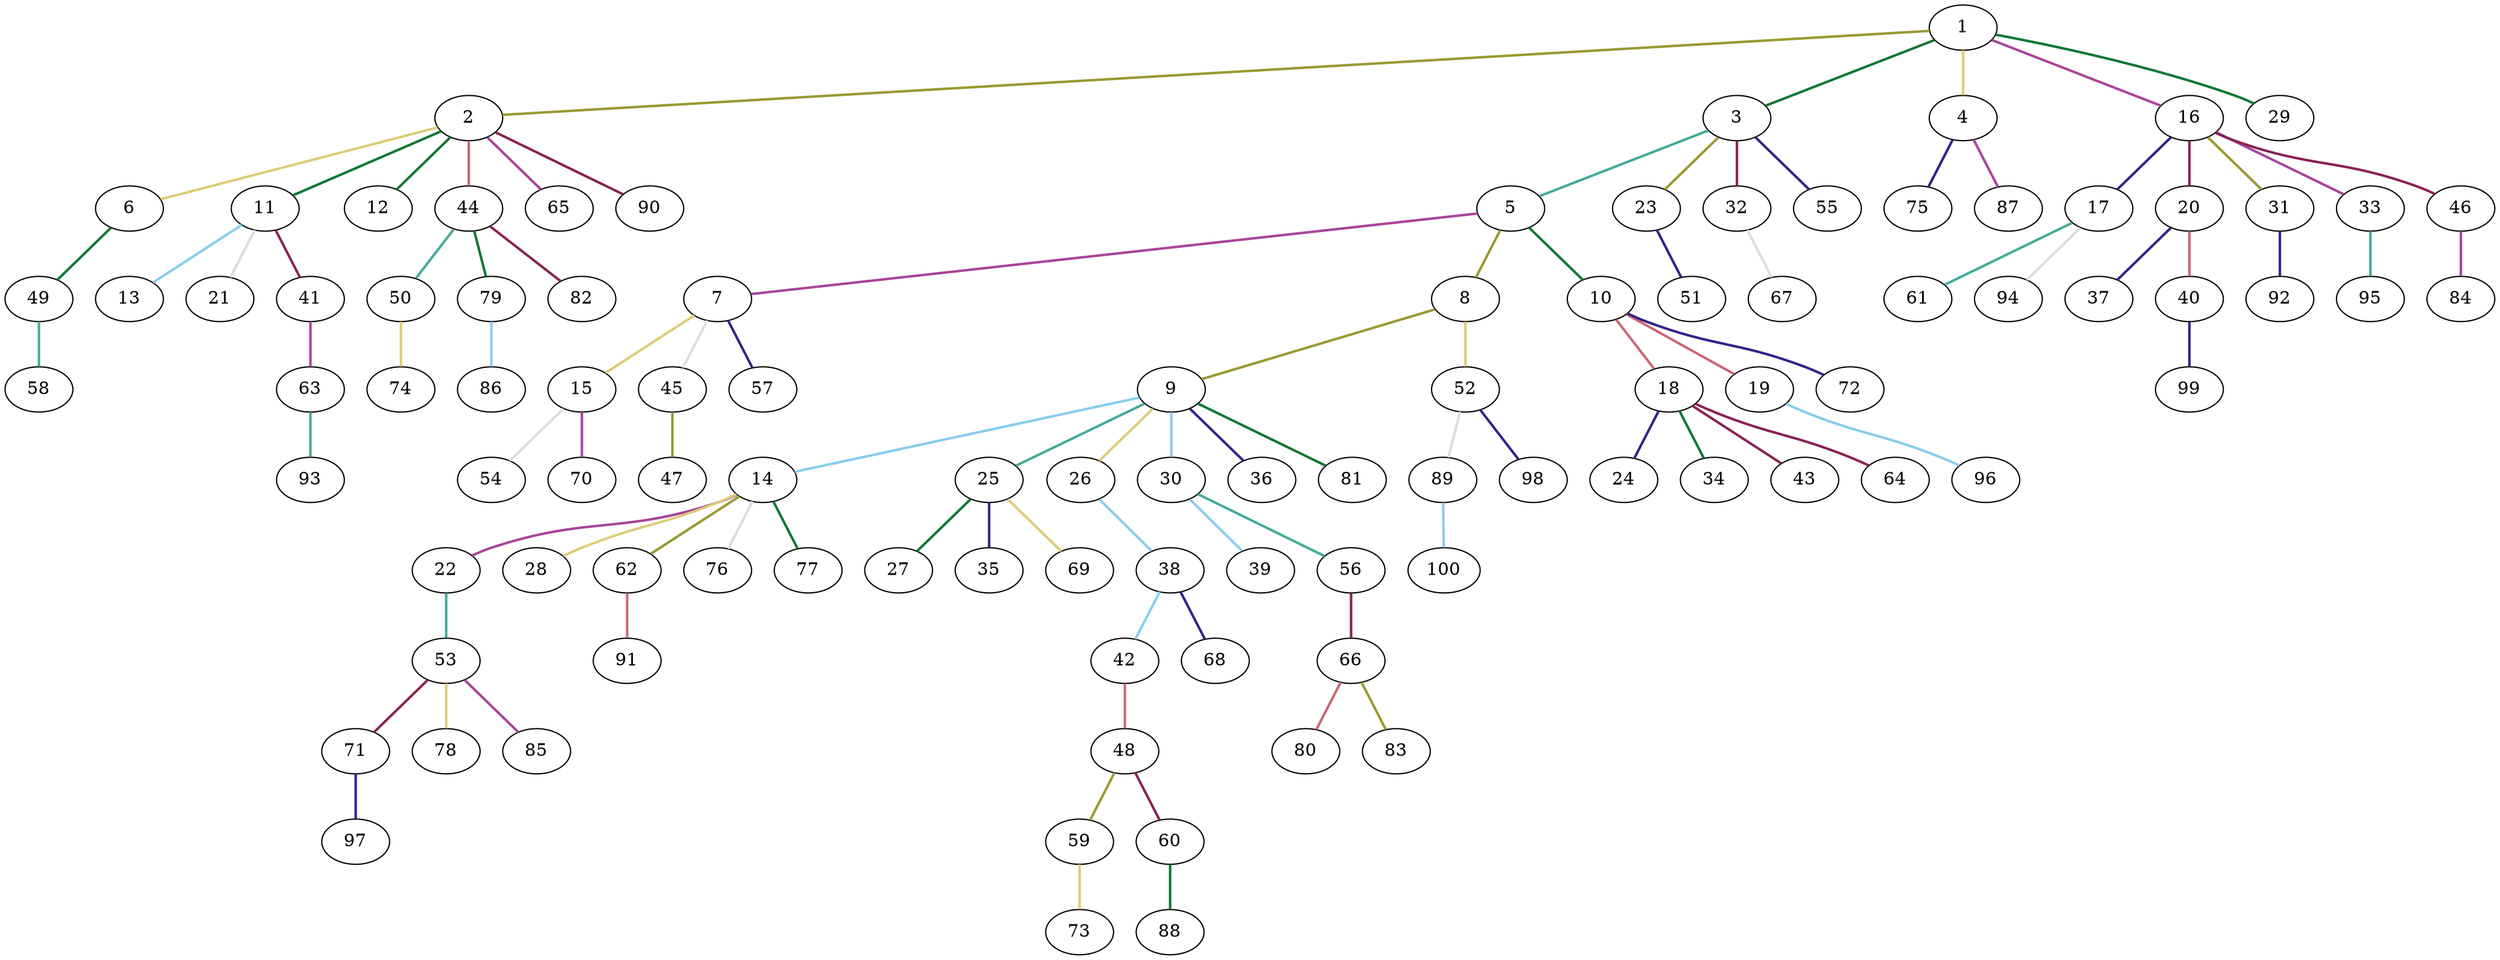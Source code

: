 graph {
	graph [rankdir=BT]
	1
	2
	2 -- 1 [color="#999933" style=bold]
	3
	3 -- 1 [color="#117733" style=bold]
	4
	4 -- 1 [color="#DDCC77" style=bold]
	5
	5 -- 3 [color="#44AA99" style=bold]
	6
	6 -- 2 [color="#DDCC77" style=bold]
	7
	7 -- 5 [color="#AA4499" style=bold]
	8
	8 -- 5 [color="#999933" style=bold]
	9
	9 -- 8 [color="#999933" style=bold]
	10
	10 -- 5 [color="#117733" style=bold]
	11
	11 -- 2 [color="#117733" style=bold]
	12
	12 -- 2 [color="#117733" style=bold]
	13
	13 -- 11 [color="#88CCEE" style=bold]
	14
	14 -- 9 [color="#88CCEE" style=bold]
	15
	15 -- 7 [color="#DDCC77" style=bold]
	16
	16 -- 1 [color="#AA4499" style=bold]
	17
	17 -- 16 [color="#332288" style=bold]
	18
	18 -- 10 [color="#CC6677" style=bold]
	19
	19 -- 10 [color="#CC6677" style=bold]
	20
	20 -- 16 [color="#882255" style=bold]
	21
	21 -- 11 [color="#DDDDDD" style=bold]
	22
	22 -- 14 [color="#AA4499" style=bold]
	23
	23 -- 3 [color="#999933" style=bold]
	24
	24 -- 18 [color="#332288" style=bold]
	25
	25 -- 9 [color="#44AA99" style=bold]
	26
	26 -- 9 [color="#DDCC77" style=bold]
	27
	27 -- 25 [color="#117733" style=bold]
	28
	28 -- 14 [color="#DDCC77" style=bold]
	29
	29 -- 1 [color="#117733" style=bold]
	30
	30 -- 9 [color="#88CCEE" style=bold]
	31
	31 -- 16 [color="#999933" style=bold]
	32
	32 -- 3 [color="#882255" style=bold]
	33
	33 -- 16 [color="#AA4499" style=bold]
	34
	34 -- 18 [color="#117733" style=bold]
	35
	35 -- 25 [color="#332288" style=bold]
	36
	36 -- 9 [color="#332288" style=bold]
	37
	37 -- 20 [color="#332288" style=bold]
	38
	38 -- 26 [color="#88CCEE" style=bold]
	39
	39 -- 30 [color="#88CCEE" style=bold]
	40
	40 -- 20 [color="#CC6677" style=bold]
	41
	41 -- 11 [color="#882255" style=bold]
	42
	42 -- 38 [color="#88CCEE" style=bold]
	43
	43 -- 18 [color="#882255" style=bold]
	44
	44 -- 2 [color="#CC6677" style=bold]
	45
	45 -- 7 [color="#DDDDDD" style=bold]
	46
	46 -- 16 [color="#882255" style=bold]
	47
	47 -- 45 [color="#999933" style=bold]
	48
	48 -- 42 [color="#CC6677" style=bold]
	49
	49 -- 6 [color="#117733" style=bold]
	50
	50 -- 44 [color="#44AA99" style=bold]
	51
	51 -- 23 [color="#332288" style=bold]
	52
	52 -- 8 [color="#DDCC77" style=bold]
	53
	53 -- 22 [color="#44AA99" style=bold]
	54
	54 -- 15 [color="#DDDDDD" style=bold]
	55
	55 -- 3 [color="#332288" style=bold]
	56
	56 -- 30 [color="#44AA99" style=bold]
	57
	57 -- 7 [color="#332288" style=bold]
	58
	58 -- 49 [color="#44AA99" style=bold]
	59
	59 -- 48 [color="#999933" style=bold]
	60
	60 -- 48 [color="#882255" style=bold]
	61
	61 -- 17 [color="#44AA99" style=bold]
	62
	62 -- 14 [color="#999933" style=bold]
	63
	63 -- 41 [color="#AA4499" style=bold]
	64
	64 -- 18 [color="#882255" style=bold]
	65
	65 -- 2 [color="#AA4499" style=bold]
	66
	66 -- 56 [color="#882255" style=bold]
	67
	67 -- 32 [color="#DDDDDD" style=bold]
	68
	68 -- 38 [color="#332288" style=bold]
	69
	69 -- 25 [color="#DDCC77" style=bold]
	70
	70 -- 15 [color="#AA4499" style=bold]
	71
	71 -- 53 [color="#882255" style=bold]
	72
	72 -- 10 [color="#332288" style=bold]
	73
	73 -- 59 [color="#DDCC77" style=bold]
	74
	74 -- 50 [color="#DDCC77" style=bold]
	75
	75 -- 4 [color="#332288" style=bold]
	76
	76 -- 14 [color="#DDDDDD" style=bold]
	77
	77 -- 14 [color="#117733" style=bold]
	78
	78 -- 53 [color="#DDCC77" style=bold]
	79
	79 -- 44 [color="#117733" style=bold]
	80
	80 -- 66 [color="#CC6677" style=bold]
	81
	81 -- 9 [color="#117733" style=bold]
	82
	82 -- 44 [color="#882255" style=bold]
	83
	83 -- 66 [color="#999933" style=bold]
	84
	84 -- 46 [color="#AA4499" style=bold]
	85
	85 -- 53 [color="#AA4499" style=bold]
	86
	86 -- 79 [color="#88CCEE" style=bold]
	87
	87 -- 4 [color="#AA4499" style=bold]
	88
	88 -- 60 [color="#117733" style=bold]
	89
	89 -- 52 [color="#DDDDDD" style=bold]
	90
	90 -- 2 [color="#882255" style=bold]
	91
	91 -- 62 [color="#CC6677" style=bold]
	92
	92 -- 31 [color="#332288" style=bold]
	93
	93 -- 63 [color="#44AA99" style=bold]
	94
	94 -- 17 [color="#DDDDDD" style=bold]
	95
	95 -- 33 [color="#44AA99" style=bold]
	96
	96 -- 19 [color="#88CCEE" style=bold]
	97
	97 -- 71 [color="#332288" style=bold]
	98
	98 -- 52 [color="#332288" style=bold]
	99
	99 -- 40 [color="#332288" style=bold]
	100
	100 -- 89 [color="#88CCEE" style=bold]
}
